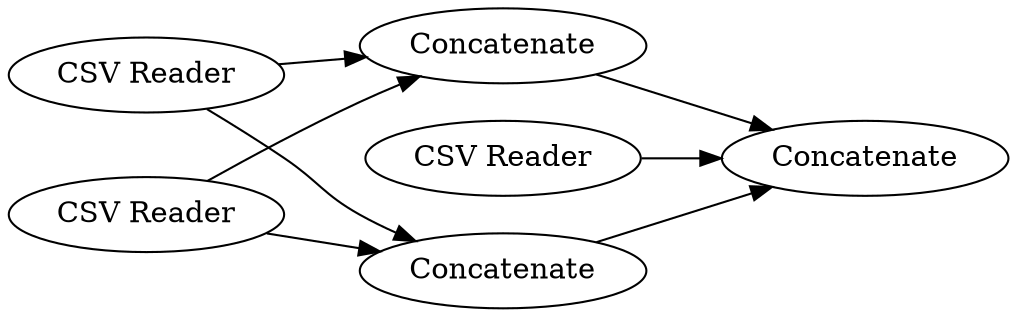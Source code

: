 digraph {
	37 -> 47
	46 -> 47
	41 -> 43
	42 -> 43
	41 -> 37
	43 -> 47
	42 -> 37
	43 [label=Concatenate]
	42 [label="CSV Reader"]
	41 [label="CSV Reader"]
	46 [label="CSV Reader"]
	47 [label=Concatenate]
	37 [label=Concatenate]
	rankdir=LR
}
